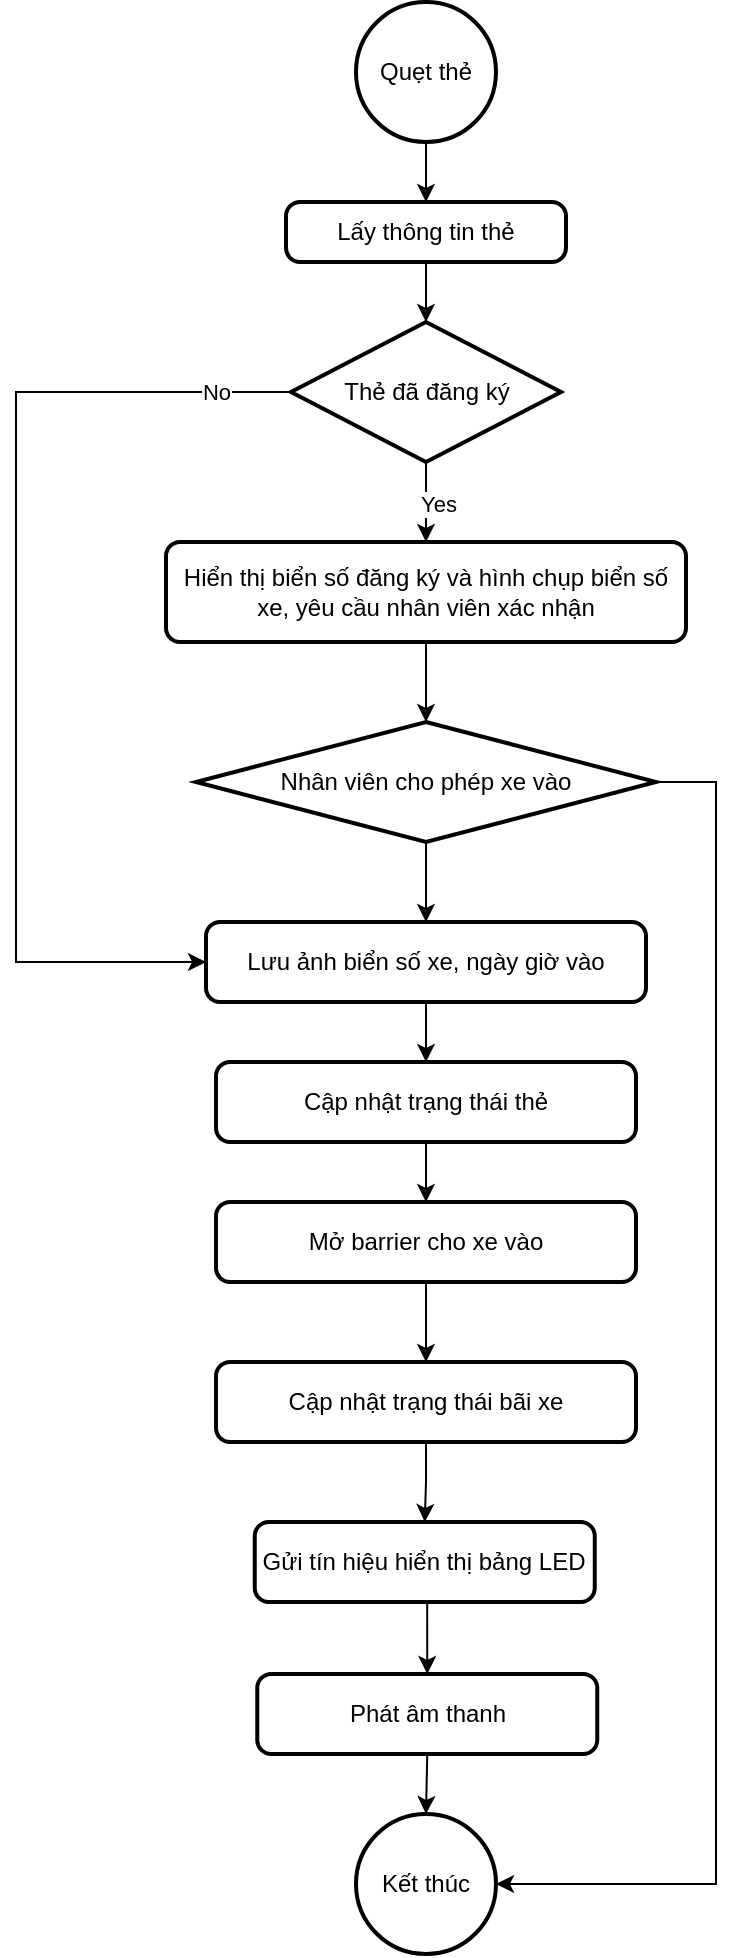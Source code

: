 <mxfile version="14.1.8" type="device" pages="3"><diagram id="SV0_a9A5oyMOjlfKCscZ" name="CheckIn"><mxGraphModel dx="1089" dy="669" grid="1" gridSize="10" guides="1" tooltips="1" connect="1" arrows="1" fold="1" page="1" pageScale="1" pageWidth="850" pageHeight="1100" math="0" shadow="0"><root><mxCell id="0"/><mxCell id="1" parent="0"/><mxCell id="BSgkFS6BUjv-ytM8cRrg-5" style="edgeStyle=orthogonalEdgeStyle;rounded=0;orthogonalLoop=1;jettySize=auto;html=1;entryX=0.5;entryY=0;entryDx=0;entryDy=0;" parent="1" source="BSgkFS6BUjv-ytM8cRrg-1" target="BSgkFS6BUjv-ytM8cRrg-2" edge="1"><mxGeometry relative="1" as="geometry"/></mxCell><mxCell id="BSgkFS6BUjv-ytM8cRrg-1" value="Quẹt thẻ" style="strokeWidth=2;html=1;shape=mxgraph.flowchart.start_2;whiteSpace=wrap;" parent="1" vertex="1"><mxGeometry x="360" y="70" width="70" height="70" as="geometry"/></mxCell><mxCell id="BSgkFS6BUjv-ytM8cRrg-6" style="edgeStyle=orthogonalEdgeStyle;rounded=0;orthogonalLoop=1;jettySize=auto;html=1;exitX=0.5;exitY=1;exitDx=0;exitDy=0;entryX=0.5;entryY=0;entryDx=0;entryDy=0;entryPerimeter=0;" parent="1" source="BSgkFS6BUjv-ytM8cRrg-2" target="BSgkFS6BUjv-ytM8cRrg-3" edge="1"><mxGeometry relative="1" as="geometry"/></mxCell><mxCell id="BSgkFS6BUjv-ytM8cRrg-2" value="Lấy thông tin thẻ" style="rounded=1;whiteSpace=wrap;html=1;absoluteArcSize=1;arcSize=14;strokeWidth=2;" parent="1" vertex="1"><mxGeometry x="325" y="170" width="140" height="30" as="geometry"/></mxCell><mxCell id="BSgkFS6BUjv-ytM8cRrg-8" style="edgeStyle=orthogonalEdgeStyle;rounded=0;orthogonalLoop=1;jettySize=auto;html=1;exitX=0.5;exitY=1;exitDx=0;exitDy=0;exitPerimeter=0;entryX=0.5;entryY=0;entryDx=0;entryDy=0;" parent="1" source="BSgkFS6BUjv-ytM8cRrg-3" target="BSgkFS6BUjv-ytM8cRrg-13" edge="1"><mxGeometry relative="1" as="geometry"><mxPoint x="395" y="340" as="targetPoint"/></mxGeometry></mxCell><mxCell id="BSgkFS6BUjv-ytM8cRrg-9" value="Yes" style="edgeLabel;html=1;align=center;verticalAlign=middle;resizable=0;points=[];" parent="BSgkFS6BUjv-ytM8cRrg-8" vertex="1" connectable="0"><mxGeometry x="0.028" y="6" relative="1" as="geometry"><mxPoint as="offset"/></mxGeometry></mxCell><mxCell id="BSgkFS6BUjv-ytM8cRrg-17" style="edgeStyle=orthogonalEdgeStyle;rounded=0;orthogonalLoop=1;jettySize=auto;html=1;exitX=0;exitY=0.5;exitDx=0;exitDy=0;exitPerimeter=0;entryX=0;entryY=0.5;entryDx=0;entryDy=0;" parent="1" source="BSgkFS6BUjv-ytM8cRrg-3" target="BSgkFS6BUjv-ytM8cRrg-10" edge="1"><mxGeometry relative="1" as="geometry"><Array as="points"><mxPoint x="190" y="265"/><mxPoint x="190" y="550"/></Array></mxGeometry></mxCell><mxCell id="BSgkFS6BUjv-ytM8cRrg-18" value="No" style="edgeLabel;html=1;align=center;verticalAlign=middle;resizable=0;points=[];" parent="BSgkFS6BUjv-ytM8cRrg-17" vertex="1" connectable="0"><mxGeometry x="-0.941" y="-1" relative="1" as="geometry"><mxPoint x="-22.33" y="1" as="offset"/></mxGeometry></mxCell><mxCell id="BSgkFS6BUjv-ytM8cRrg-3" value="Thẻ đã đăng ký" style="strokeWidth=2;html=1;shape=mxgraph.flowchart.decision;whiteSpace=wrap;" parent="1" vertex="1"><mxGeometry x="327.5" y="230" width="135" height="70" as="geometry"/></mxCell><mxCell id="BSgkFS6BUjv-ytM8cRrg-20" value="" style="edgeStyle=orthogonalEdgeStyle;rounded=0;orthogonalLoop=1;jettySize=auto;html=1;" parent="1" source="BSgkFS6BUjv-ytM8cRrg-10" target="BSgkFS6BUjv-ytM8cRrg-19" edge="1"><mxGeometry relative="1" as="geometry"/></mxCell><mxCell id="BSgkFS6BUjv-ytM8cRrg-10" value="Lưu ảnh biển số xe, ngày giờ vào" style="rounded=1;whiteSpace=wrap;html=1;absoluteArcSize=1;arcSize=14;strokeWidth=2;" parent="1" vertex="1"><mxGeometry x="285" y="530" width="220" height="40" as="geometry"/></mxCell><mxCell id="BSgkFS6BUjv-ytM8cRrg-15" style="edgeStyle=orthogonalEdgeStyle;rounded=0;orthogonalLoop=1;jettySize=auto;html=1;exitX=0.5;exitY=1;exitDx=0;exitDy=0;entryX=0.5;entryY=0;entryDx=0;entryDy=0;entryPerimeter=0;" parent="1" source="BSgkFS6BUjv-ytM8cRrg-13" target="BSgkFS6BUjv-ytM8cRrg-14" edge="1"><mxGeometry relative="1" as="geometry"/></mxCell><mxCell id="BSgkFS6BUjv-ytM8cRrg-13" value="Hiển thị biển số đăng ký và hình chụp biển số xe, yêu cầu nhân viên xác nhận" style="rounded=1;whiteSpace=wrap;html=1;absoluteArcSize=1;arcSize=14;strokeWidth=2;" parent="1" vertex="1"><mxGeometry x="265" y="340" width="260" height="50" as="geometry"/></mxCell><mxCell id="BSgkFS6BUjv-ytM8cRrg-16" value="" style="edgeStyle=orthogonalEdgeStyle;rounded=0;orthogonalLoop=1;jettySize=auto;html=1;" parent="1" source="BSgkFS6BUjv-ytM8cRrg-14" target="BSgkFS6BUjv-ytM8cRrg-10" edge="1"><mxGeometry relative="1" as="geometry"/></mxCell><mxCell id="DUs8_xH0oG7t075pE2rl-2" style="edgeStyle=orthogonalEdgeStyle;rounded=0;orthogonalLoop=1;jettySize=auto;html=1;exitX=1;exitY=0.5;exitDx=0;exitDy=0;exitPerimeter=0;entryX=1;entryY=0.5;entryDx=0;entryDy=0;entryPerimeter=0;" edge="1" parent="1" source="BSgkFS6BUjv-ytM8cRrg-14" target="DUs8_xH0oG7t075pE2rl-8"><mxGeometry relative="1" as="geometry"><mxPoint x="625" y="660" as="targetPoint"/><Array as="points"><mxPoint x="540" y="460"/><mxPoint x="540" y="1011"/></Array></mxGeometry></mxCell><mxCell id="BSgkFS6BUjv-ytM8cRrg-14" value="Nhân viên cho phép xe vào" style="strokeWidth=2;html=1;shape=mxgraph.flowchart.decision;whiteSpace=wrap;" parent="1" vertex="1"><mxGeometry x="280" y="430" width="230" height="60" as="geometry"/></mxCell><mxCell id="3Z5svAYTbZjl5l_o6yNj-2" style="edgeStyle=orthogonalEdgeStyle;rounded=0;orthogonalLoop=1;jettySize=auto;html=1;exitX=0.5;exitY=1;exitDx=0;exitDy=0;entryX=0.5;entryY=0;entryDx=0;entryDy=0;" parent="1" source="BSgkFS6BUjv-ytM8cRrg-19" target="3Z5svAYTbZjl5l_o6yNj-1" edge="1"><mxGeometry relative="1" as="geometry"/></mxCell><mxCell id="BSgkFS6BUjv-ytM8cRrg-19" value="Cập nhật trạng thái thẻ" style="rounded=1;whiteSpace=wrap;html=1;absoluteArcSize=1;arcSize=14;strokeWidth=2;" parent="1" vertex="1"><mxGeometry x="290" y="600" width="210" height="40" as="geometry"/></mxCell><mxCell id="DUs8_xH0oG7t075pE2rl-6" style="edgeStyle=orthogonalEdgeStyle;rounded=0;orthogonalLoop=1;jettySize=auto;html=1;exitX=0.5;exitY=1;exitDx=0;exitDy=0;entryX=0.5;entryY=0;entryDx=0;entryDy=0;" edge="1" parent="1" source="3Z5svAYTbZjl5l_o6yNj-1" target="DUs8_xH0oG7t075pE2rl-7"><mxGeometry relative="1" as="geometry"><mxPoint x="395" y="740" as="targetPoint"/></mxGeometry></mxCell><mxCell id="3Z5svAYTbZjl5l_o6yNj-1" value="Mở barrier cho xe vào" style="rounded=1;whiteSpace=wrap;html=1;absoluteArcSize=1;arcSize=14;strokeWidth=2;" parent="1" vertex="1"><mxGeometry x="290" y="670" width="210" height="40" as="geometry"/></mxCell><mxCell id="-ZKENYigxTkPWrllU0q8-3" style="edgeStyle=orthogonalEdgeStyle;rounded=0;orthogonalLoop=1;jettySize=auto;html=1;exitX=0.5;exitY=1;exitDx=0;exitDy=0;entryX=0.5;entryY=0;entryDx=0;entryDy=0;" edge="1" parent="1" source="DUs8_xH0oG7t075pE2rl-7" target="-ZKENYigxTkPWrllU0q8-1"><mxGeometry relative="1" as="geometry"/></mxCell><mxCell id="DUs8_xH0oG7t075pE2rl-7" value="Cập nhật trạng thái bãi xe" style="rounded=1;whiteSpace=wrap;html=1;absoluteArcSize=1;arcSize=14;strokeWidth=2;" vertex="1" parent="1"><mxGeometry x="290" y="750" width="210" height="40" as="geometry"/></mxCell><mxCell id="DUs8_xH0oG7t075pE2rl-8" value="Kết thúc" style="strokeWidth=2;html=1;shape=mxgraph.flowchart.start_2;whiteSpace=wrap;" vertex="1" parent="1"><mxGeometry x="360" y="976" width="70" height="70" as="geometry"/></mxCell><mxCell id="-ZKENYigxTkPWrllU0q8-4" style="edgeStyle=orthogonalEdgeStyle;rounded=0;orthogonalLoop=1;jettySize=auto;html=1;exitX=0.5;exitY=1;exitDx=0;exitDy=0;entryX=0.5;entryY=0;entryDx=0;entryDy=0;" edge="1" parent="1" source="-ZKENYigxTkPWrllU0q8-1" target="-ZKENYigxTkPWrllU0q8-2"><mxGeometry relative="1" as="geometry"/></mxCell><mxCell id="-ZKENYigxTkPWrllU0q8-1" value="Gửi tín hiệu hiển thị bảng LED" style="rounded=1;whiteSpace=wrap;html=1;absoluteArcSize=1;arcSize=14;strokeWidth=2;" vertex="1" parent="1"><mxGeometry x="309.38" y="830" width="170" height="40" as="geometry"/></mxCell><mxCell id="-ZKENYigxTkPWrllU0q8-5" style="edgeStyle=orthogonalEdgeStyle;rounded=0;orthogonalLoop=1;jettySize=auto;html=1;exitX=0.5;exitY=1;exitDx=0;exitDy=0;entryX=0.5;entryY=0;entryDx=0;entryDy=0;entryPerimeter=0;" edge="1" parent="1" source="-ZKENYigxTkPWrllU0q8-2" target="DUs8_xH0oG7t075pE2rl-8"><mxGeometry relative="1" as="geometry"/></mxCell><mxCell id="-ZKENYigxTkPWrllU0q8-2" value="Phát âm thanh" style="rounded=1;whiteSpace=wrap;html=1;absoluteArcSize=1;arcSize=14;strokeWidth=2;" vertex="1" parent="1"><mxGeometry x="310.63" y="906" width="170" height="40" as="geometry"/></mxCell></root></mxGraphModel></diagram><diagram id="KkhliQlAAic9G-KkuCMb" name="Checkout"><mxGraphModel dx="1089" dy="669" grid="1" gridSize="10" guides="1" tooltips="1" connect="1" arrows="1" fold="1" page="1" pageScale="1" pageWidth="850" pageHeight="1100" math="0" shadow="0"><root><mxCell id="svPgSyyTZqTEsXQX7zqx-0"/><mxCell id="svPgSyyTZqTEsXQX7zqx-1" parent="svPgSyyTZqTEsXQX7zqx-0"/><mxCell id="UCzmNmmhj1AOjLQZ3GWJ-12" style="edgeStyle=orthogonalEdgeStyle;rounded=0;orthogonalLoop=1;jettySize=auto;html=1;exitX=0.5;exitY=1;exitDx=0;exitDy=0;exitPerimeter=0;" parent="svPgSyyTZqTEsXQX7zqx-1" source="dgWxDNTMWcWw90--3-9t-0" target="o9Vee_2kxN163p9zQuc8-0" edge="1"><mxGeometry relative="1" as="geometry"/></mxCell><mxCell id="dgWxDNTMWcWw90--3-9t-0" value="Quẹt thẻ" style="strokeWidth=2;html=1;shape=mxgraph.flowchart.start_2;whiteSpace=wrap;" parent="svPgSyyTZqTEsXQX7zqx-1" vertex="1"><mxGeometry x="360" y="70" width="70" height="70" as="geometry"/></mxCell><mxCell id="UCzmNmmhj1AOjLQZ3GWJ-1" style="edgeStyle=orthogonalEdgeStyle;rounded=0;orthogonalLoop=1;jettySize=auto;html=1;exitX=0.5;exitY=1;exitDx=0;exitDy=0;entryX=0.5;entryY=0;entryDx=0;entryDy=0;" parent="svPgSyyTZqTEsXQX7zqx-1" source="o9Vee_2kxN163p9zQuc8-0" target="UCzmNmmhj1AOjLQZ3GWJ-0" edge="1"><mxGeometry relative="1" as="geometry"/></mxCell><mxCell id="o9Vee_2kxN163p9zQuc8-0" value="Lấy thông tin thẻ và lượt vào" style="rounded=1;whiteSpace=wrap;html=1;absoluteArcSize=1;arcSize=14;strokeWidth=2;" parent="svPgSyyTZqTEsXQX7zqx-1" vertex="1"><mxGeometry x="302.5" y="180" width="185" height="50" as="geometry"/></mxCell><mxCell id="UCzmNmmhj1AOjLQZ3GWJ-4" style="edgeStyle=orthogonalEdgeStyle;rounded=0;orthogonalLoop=1;jettySize=auto;html=1;exitX=0.5;exitY=1;exitDx=0;exitDy=0;entryX=0.5;entryY=0;entryDx=0;entryDy=0;entryPerimeter=0;" parent="svPgSyyTZqTEsXQX7zqx-1" source="UCzmNmmhj1AOjLQZ3GWJ-0" target="UCzmNmmhj1AOjLQZ3GWJ-3" edge="1"><mxGeometry relative="1" as="geometry"/></mxCell><mxCell id="UCzmNmmhj1AOjLQZ3GWJ-0" value="Hiển thị thông tin lượt vào và lượt ra để so sánh" style="rounded=1;whiteSpace=wrap;html=1;absoluteArcSize=1;arcSize=14;strokeWidth=2;" parent="svPgSyyTZqTEsXQX7zqx-1" vertex="1"><mxGeometry x="240" y="270" width="310" height="50" as="geometry"/></mxCell><mxCell id="UCzmNmmhj1AOjLQZ3GWJ-9" style="edgeStyle=orthogonalEdgeStyle;rounded=0;orthogonalLoop=1;jettySize=auto;html=1;exitX=0.5;exitY=1;exitDx=0;exitDy=0;exitPerimeter=0;entryX=0.5;entryY=0;entryDx=0;entryDy=0;" parent="svPgSyyTZqTEsXQX7zqx-1" source="UCzmNmmhj1AOjLQZ3GWJ-3" target="UCzmNmmhj1AOjLQZ3GWJ-6" edge="1"><mxGeometry relative="1" as="geometry"><Array as="points"><mxPoint x="395" y="450"/><mxPoint x="395" y="450"/></Array></mxGeometry></mxCell><mxCell id="UCzmNmmhj1AOjLQZ3GWJ-22" value="Yes" style="edgeLabel;html=1;align=center;verticalAlign=middle;resizable=0;points=[];" parent="UCzmNmmhj1AOjLQZ3GWJ-9" vertex="1" connectable="0"><mxGeometry x="-0.637" y="-2" relative="1" as="geometry"><mxPoint x="7" y="14.13" as="offset"/></mxGeometry></mxCell><mxCell id="UCzmNmmhj1AOjLQZ3GWJ-20" style="edgeStyle=orthogonalEdgeStyle;rounded=0;orthogonalLoop=1;jettySize=auto;html=1;exitX=1;exitY=0.5;exitDx=0;exitDy=0;exitPerimeter=0;entryX=0.5;entryY=0;entryDx=0;entryDy=0;" parent="svPgSyyTZqTEsXQX7zqx-1" source="UCzmNmmhj1AOjLQZ3GWJ-3" target="UCzmNmmhj1AOjLQZ3GWJ-13" edge="1"><mxGeometry relative="1" as="geometry"/></mxCell><mxCell id="UCzmNmmhj1AOjLQZ3GWJ-21" value="No" style="edgeLabel;html=1;align=center;verticalAlign=middle;resizable=0;points=[];" parent="UCzmNmmhj1AOjLQZ3GWJ-20" vertex="1" connectable="0"><mxGeometry x="-0.772" y="3" relative="1" as="geometry"><mxPoint as="offset"/></mxGeometry></mxCell><mxCell id="UCzmNmmhj1AOjLQZ3GWJ-3" value="Khớp nhau" style="strokeWidth=2;html=1;shape=mxgraph.flowchart.decision;whiteSpace=wrap;" parent="svPgSyyTZqTEsXQX7zqx-1" vertex="1"><mxGeometry x="311.25" y="350" width="167.5" height="68.37" as="geometry"/></mxCell><mxCell id="UCzmNmmhj1AOjLQZ3GWJ-11" style="edgeStyle=orthogonalEdgeStyle;rounded=0;orthogonalLoop=1;jettySize=auto;html=1;exitX=0.5;exitY=1;exitDx=0;exitDy=0;entryX=0.5;entryY=0;entryDx=0;entryDy=0;" parent="svPgSyyTZqTEsXQX7zqx-1" source="UCzmNmmhj1AOjLQZ3GWJ-5" target="UCzmNmmhj1AOjLQZ3GWJ-8" edge="1"><mxGeometry relative="1" as="geometry"/></mxCell><mxCell id="UCzmNmmhj1AOjLQZ3GWJ-5" value="Cho xe ra" style="rounded=1;whiteSpace=wrap;html=1;absoluteArcSize=1;arcSize=14;strokeWidth=2;" parent="svPgSyyTZqTEsXQX7zqx-1" vertex="1"><mxGeometry x="340" y="545" width="110" height="50" as="geometry"/></mxCell><mxCell id="UCzmNmmhj1AOjLQZ3GWJ-10" style="edgeStyle=orthogonalEdgeStyle;rounded=0;orthogonalLoop=1;jettySize=auto;html=1;exitX=0.5;exitY=1;exitDx=0;exitDy=0;entryX=0.5;entryY=0;entryDx=0;entryDy=0;" parent="svPgSyyTZqTEsXQX7zqx-1" source="UCzmNmmhj1AOjLQZ3GWJ-6" target="UCzmNmmhj1AOjLQZ3GWJ-5" edge="1"><mxGeometry relative="1" as="geometry"/></mxCell><mxCell id="UCzmNmmhj1AOjLQZ3GWJ-6" value="Thanh toán" style="rounded=1;whiteSpace=wrap;html=1;absoluteArcSize=1;arcSize=14;strokeWidth=2;" parent="svPgSyyTZqTEsXQX7zqx-1" vertex="1"><mxGeometry x="340" y="460" width="110" height="50" as="geometry"/></mxCell><mxCell id="UCzmNmmhj1AOjLQZ3GWJ-15" style="edgeStyle=orthogonalEdgeStyle;rounded=0;orthogonalLoop=1;jettySize=auto;html=1;exitX=0.5;exitY=1;exitDx=0;exitDy=0;entryX=0.5;entryY=0;entryDx=0;entryDy=0;" parent="svPgSyyTZqTEsXQX7zqx-1" source="UCzmNmmhj1AOjLQZ3GWJ-8" target="UCzmNmmhj1AOjLQZ3GWJ-14" edge="1"><mxGeometry relative="1" as="geometry"/></mxCell><mxCell id="UCzmNmmhj1AOjLQZ3GWJ-8" value="Lưu thông tin checkout" style="rounded=1;whiteSpace=wrap;html=1;absoluteArcSize=1;arcSize=14;strokeWidth=2;" parent="svPgSyyTZqTEsXQX7zqx-1" vertex="1"><mxGeometry x="320" y="630" width="150" height="50" as="geometry"/></mxCell><mxCell id="UCzmNmmhj1AOjLQZ3GWJ-18" style="edgeStyle=orthogonalEdgeStyle;rounded=0;orthogonalLoop=1;jettySize=auto;html=1;exitX=0.5;exitY=1;exitDx=0;exitDy=0;entryX=1.003;entryY=0.405;entryDx=0;entryDy=0;entryPerimeter=0;" parent="svPgSyyTZqTEsXQX7zqx-1" source="UCzmNmmhj1AOjLQZ3GWJ-13" target="UCzmNmmhj1AOjLQZ3GWJ-19" edge="1"><mxGeometry relative="1" as="geometry"><mxPoint x="425" y="810" as="targetPoint"/></mxGeometry></mxCell><mxCell id="UCzmNmmhj1AOjLQZ3GWJ-13" value="Báo lỗi từ chối cho xe ra" style="rounded=1;whiteSpace=wrap;html=1;absoluteArcSize=1;arcSize=14;strokeWidth=2;" parent="svPgSyyTZqTEsXQX7zqx-1" vertex="1"><mxGeometry x="520" y="710" width="160" height="50" as="geometry"/></mxCell><mxCell id="faGLzDH-G0TTI5G_gQmL-3" style="edgeStyle=orthogonalEdgeStyle;rounded=0;orthogonalLoop=1;jettySize=auto;html=1;exitX=0.5;exitY=1;exitDx=0;exitDy=0;entryX=0.5;entryY=0;entryDx=0;entryDy=0;" edge="1" parent="svPgSyyTZqTEsXQX7zqx-1" source="UCzmNmmhj1AOjLQZ3GWJ-14" target="faGLzDH-G0TTI5G_gQmL-0"><mxGeometry relative="1" as="geometry"/></mxCell><mxCell id="UCzmNmmhj1AOjLQZ3GWJ-14" value="Cập nhật trạng thái thẻ" style="rounded=1;whiteSpace=wrap;html=1;absoluteArcSize=1;arcSize=14;strokeWidth=2;" parent="svPgSyyTZqTEsXQX7zqx-1" vertex="1"><mxGeometry x="320" y="710" width="150" height="50" as="geometry"/></mxCell><mxCell id="UCzmNmmhj1AOjLQZ3GWJ-19" value="End" style="strokeWidth=2;html=1;shape=mxgraph.flowchart.start_2;whiteSpace=wrap;" parent="svPgSyyTZqTEsXQX7zqx-1" vertex="1"><mxGeometry x="356" y="1040" width="80" height="80" as="geometry"/></mxCell><mxCell id="faGLzDH-G0TTI5G_gQmL-6" style="edgeStyle=orthogonalEdgeStyle;rounded=0;orthogonalLoop=1;jettySize=auto;html=1;exitX=0.5;exitY=1;exitDx=0;exitDy=0;entryX=0.5;entryY=0;entryDx=0;entryDy=0;" edge="1" parent="svPgSyyTZqTEsXQX7zqx-1" source="faGLzDH-G0TTI5G_gQmL-0" target="faGLzDH-G0TTI5G_gQmL-4"><mxGeometry relative="1" as="geometry"/></mxCell><mxCell id="faGLzDH-G0TTI5G_gQmL-0" value="Cập nhật trạng thái bãi xe" style="rounded=1;whiteSpace=wrap;html=1;absoluteArcSize=1;arcSize=14;strokeWidth=2;" vertex="1" parent="svPgSyyTZqTEsXQX7zqx-1"><mxGeometry x="320" y="810" width="150" height="40" as="geometry"/></mxCell><mxCell id="faGLzDH-G0TTI5G_gQmL-9" style="edgeStyle=orthogonalEdgeStyle;rounded=0;orthogonalLoop=1;jettySize=auto;html=1;exitX=0.5;exitY=1;exitDx=0;exitDy=0;entryX=0.5;entryY=0;entryDx=0;entryDy=0;" edge="1" parent="svPgSyyTZqTEsXQX7zqx-1" source="faGLzDH-G0TTI5G_gQmL-4" target="faGLzDH-G0TTI5G_gQmL-8"><mxGeometry relative="1" as="geometry"/></mxCell><mxCell id="faGLzDH-G0TTI5G_gQmL-4" value="Gửi tín hiệu hiển thị bảng LED" style="rounded=1;whiteSpace=wrap;html=1;absoluteArcSize=1;arcSize=14;strokeWidth=2;" vertex="1" parent="svPgSyyTZqTEsXQX7zqx-1"><mxGeometry x="310" y="890" width="170" height="40" as="geometry"/></mxCell><mxCell id="faGLzDH-G0TTI5G_gQmL-10" style="edgeStyle=orthogonalEdgeStyle;rounded=0;orthogonalLoop=1;jettySize=auto;html=1;exitX=0.5;exitY=1;exitDx=0;exitDy=0;" edge="1" parent="svPgSyyTZqTEsXQX7zqx-1" source="faGLzDH-G0TTI5G_gQmL-8" target="UCzmNmmhj1AOjLQZ3GWJ-19"><mxGeometry relative="1" as="geometry"/></mxCell><mxCell id="faGLzDH-G0TTI5G_gQmL-8" value="Phát âm thanh" style="rounded=1;whiteSpace=wrap;html=1;absoluteArcSize=1;arcSize=14;strokeWidth=2;" vertex="1" parent="svPgSyyTZqTEsXQX7zqx-1"><mxGeometry x="311.25" y="960" width="170" height="40" as="geometry"/></mxCell></root></mxGraphModel></diagram><diagram id="8xDiYJFoyzPzfZmTM6nV" name="Page-3"><mxGraphModel dx="1158" dy="683" grid="1" gridSize="10" guides="1" tooltips="1" connect="1" arrows="1" fold="1" page="1" pageScale="1" pageWidth="850" pageHeight="1100" math="0" shadow="0"><root><mxCell id="yWbFoYhU3-7n0-FmXYoA-0"/><mxCell id="yWbFoYhU3-7n0-FmXYoA-1" parent="yWbFoYhU3-7n0-FmXYoA-0"/></root></mxGraphModel></diagram></mxfile>